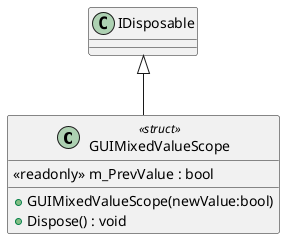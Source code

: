 @startuml
class GUIMixedValueScope <<struct>> {
    <<readonly>> m_PrevValue : bool
    + GUIMixedValueScope(newValue:bool)
    + Dispose() : void
}
IDisposable <|-- GUIMixedValueScope
@enduml
